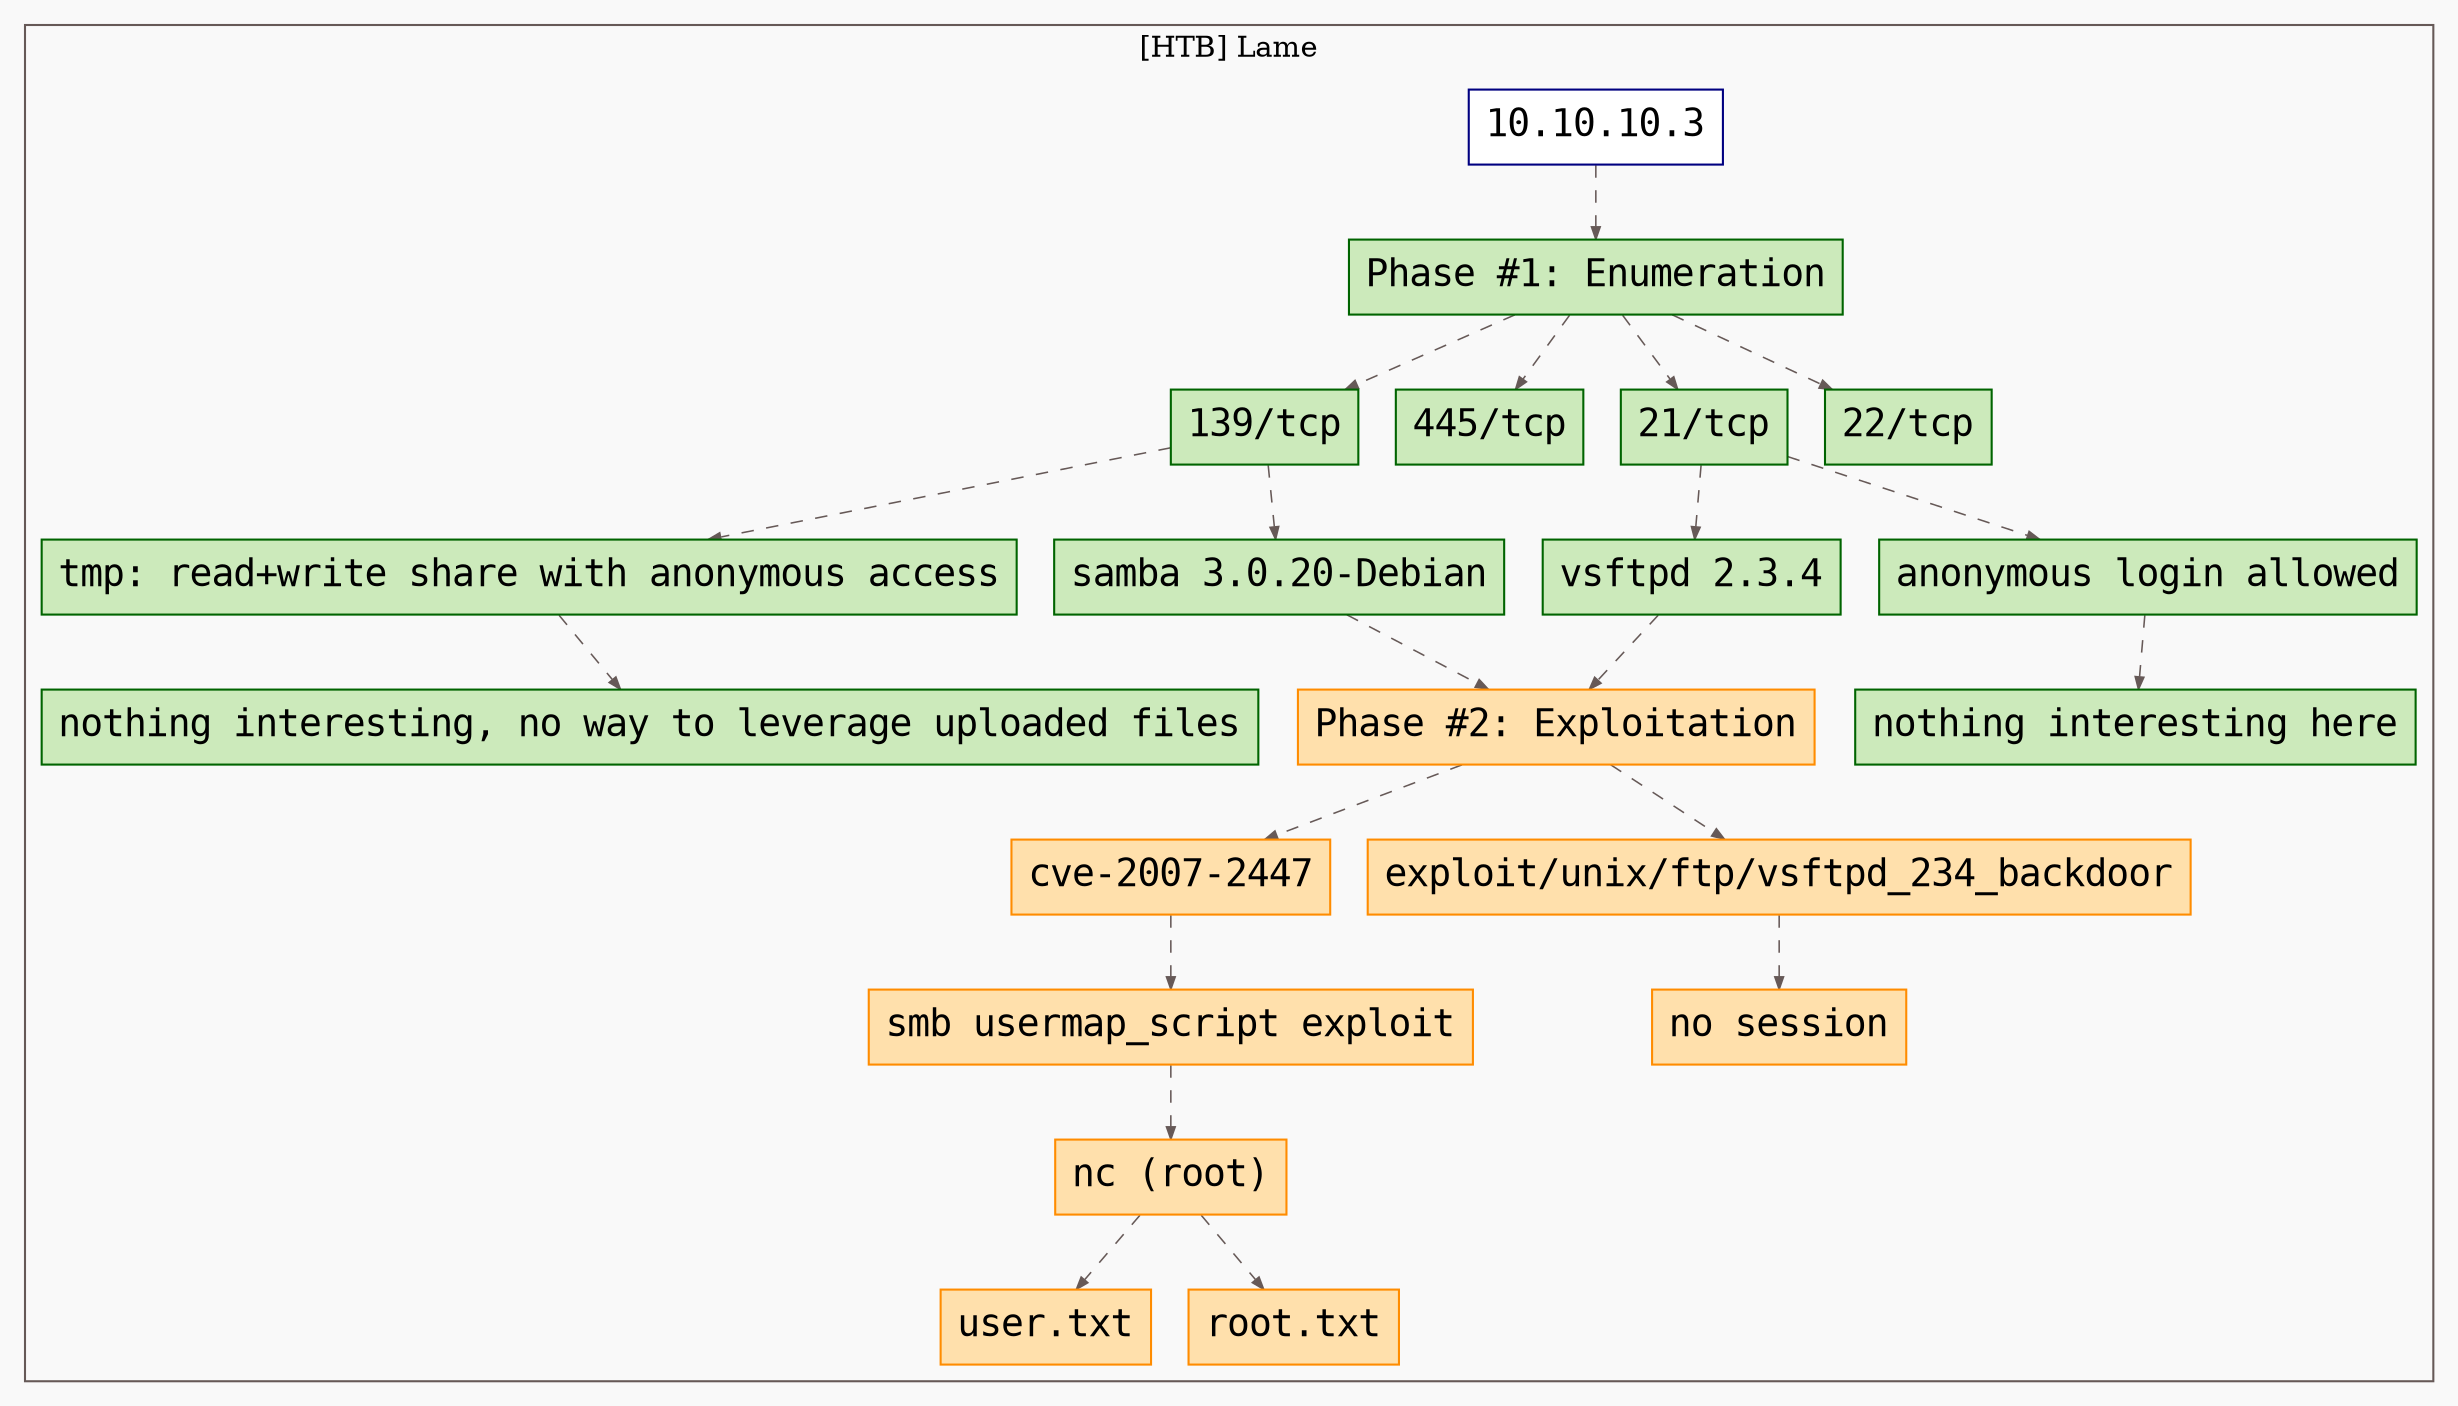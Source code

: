 digraph G {
  #rankdir=LR;
  nodesdictep=1.0; splines="line"; K=0.6; overlap=scale; fixedsize=true; resolution=72; bgcolor="#f9f9f9"; outputorder="edgesfirst";
  node [fontname="courier" fontsize=18 shape=box width=0.25 fillcolor="white" style="filled,solid"];
  edge [style=dashed color="#665957" penwidth=0.75 arrowsize=0.6];

  0[label="10.10.10.3" color="navyblue" fillcolor="#ffffff" tooltip="[HTB] Lame"];
  10[label="139/tcp" color="darkgreen" fillcolor="#cceabb" tooltip="Phase #1:Enumeration"];
  11[label="tmp: read+write share with anonymous access" color="darkgreen" fillcolor="#cceabb" tooltip="Phase #1:Enumeration"];
  12[label="nothing interesting, no way to leverage uploaded files" color="darkgreen" fillcolor="#cceabb" tooltip="Phase #1:Enumeration"];
  13[label="samba 3.0.20-Debian" color="darkgreen" fillcolor="#cceabb" tooltip="Phase #1:Enumeration"];
  14[label="cve-2007-2447" color="darkorange" fillcolor="#ffe0ac" tooltip="Phase #2:Exploitation"];
  15[label="smb usermap_script exploit" color="darkorange" fillcolor="#ffe0ac" tooltip="Phase #2:Exploitation"];
  16[label="nc (root)" color="darkorange" fillcolor="#ffe0ac" tooltip="Phase #2:Exploitation"];
  17[label="user.txt" color="darkorange" fillcolor="#ffe0ac" tooltip="Phase #2:Exploitation"];
  18[label="root.txt" color="darkorange" fillcolor="#ffe0ac" tooltip="Phase #2:Exploitation"];
  19[label="445/tcp" color="darkgreen" fillcolor="#cceabb" tooltip="Phase #1:Enumeration"];
  1[label="Phase #1: Enumeration" color="darkgreen" fillcolor="#cceabb" tooltip="Phase #1:Enumeration"];
  2[label="21/tcp" color="darkgreen" fillcolor="#cceabb" tooltip="Phase #1:Enumeration"];
  3[label="anonymous login allowed" color="darkgreen" fillcolor="#cceabb" tooltip="Phase #1:Enumeration"];
  4[label="nothing interesting here" color="darkgreen" fillcolor="#cceabb" tooltip="Phase #1:Enumeration"];
  5[label="vsftpd 2.3.4" color="darkgreen" fillcolor="#cceabb" tooltip="Phase #1:Enumeration"];
  6[label="Phase #2: Exploitation" color="darkorange" fillcolor="#ffe0ac" tooltip="Phase #2:Exploitation"];
  7[label="exploit/unix/ftp/vsftpd_234_backdoor" color="darkorange" fillcolor="#ffe0ac" tooltip="Phase #2:Exploitation"];
  8[label="no session" color="darkorange" fillcolor="#ffe0ac" tooltip="Phase #2:Exploitation"];
  9[label="22/tcp" color="darkgreen" fillcolor="#cceabb" tooltip="Phase #1:Enumeration"];

  subgraph cluster_0 {
    node [style="filled,solid"];
    label = "[HTB] Lame";
    color = "#665957";
    0 -> 1 [color="#665957"];
    1 -> 10 [color="#665957"];
    1 -> 19 [color="#665957"];
    1 -> 2 [color="#665957"];
    1 -> 9 [color="#665957"];
    10 -> 11 [color="#665957"];
    10 -> 13 [color="#665957"];
    11 -> 12 [color="#665957"];
    13 -> 6 [color="#665957"];
    14 -> 15 [color="#665957"];
    15 -> 16 [color="#665957"];
    16 -> 17 [color="#665957"];
    16 -> 18 [color="#665957"];
    2 -> 3 [color="#665957"];
    2 -> 5 [color="#665957"];
    3 -> 4 [color="#665957"];
    5 -> 6 [color="#665957"];
    6 -> 14 [color="#665957"];
    6 -> 7 [color="#665957"];
    7 -> 8 [color="#665957"];
  }
}
